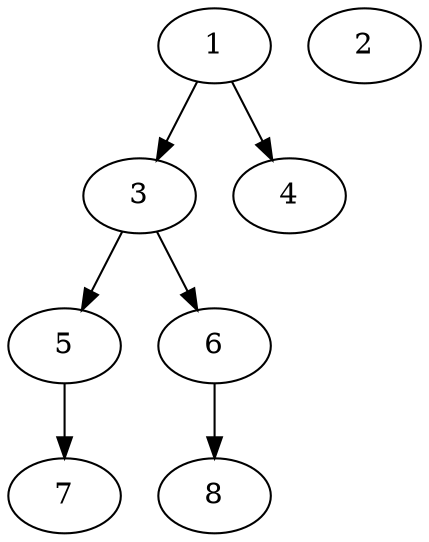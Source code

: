 // DAG automatically generated by daggen at Fri May 24 12:58:02 2024
// daggen-master/daggen -n 8 --fat 0.5 --density 0.5 --regular 0.5 --jump 2 --minalpha 20 --maxalpha 50 --dot -o dags_dot_8/sim_9.dot 
digraph G {
  1 [size="134217728000", alpha="20.67"]
  1 -> 3 [size ="209715200"]
  1 -> 4 [size ="209715200"]
  2 [size="368293445632", alpha="33.26"]
  3 [size="333018822687", alpha="28.80"]
  3 -> 5 [size ="301989888"]
  3 -> 6 [size ="301989888"]
  4 [size="822543343180", alpha="24.71"]
  5 [size="231928233984", alpha="35.68"]
  5 -> 7 [size ="301989888"]
  6 [size="18730107327", alpha="37.83"]
  6 -> 8 [size ="301989888"]
  7 [size="106908944959", alpha="20.97"]
  8 [size="8589934592", alpha="32.99"]
}
